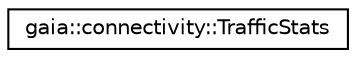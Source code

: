 digraph G
{
  edge [fontname="Helvetica",fontsize="10",labelfontname="Helvetica",labelfontsize="10"];
  node [fontname="Helvetica",fontsize="10",shape=record];
  rankdir=LR;
  Node1 [label="gaia::connectivity::TrafficStats",height=0.2,width=0.4,color="black", fillcolor="white", style="filled",URL="$da/d18/classgaia_1_1connectivity_1_1_traffic_stats.html",tooltip="This class function using static function."];
}
